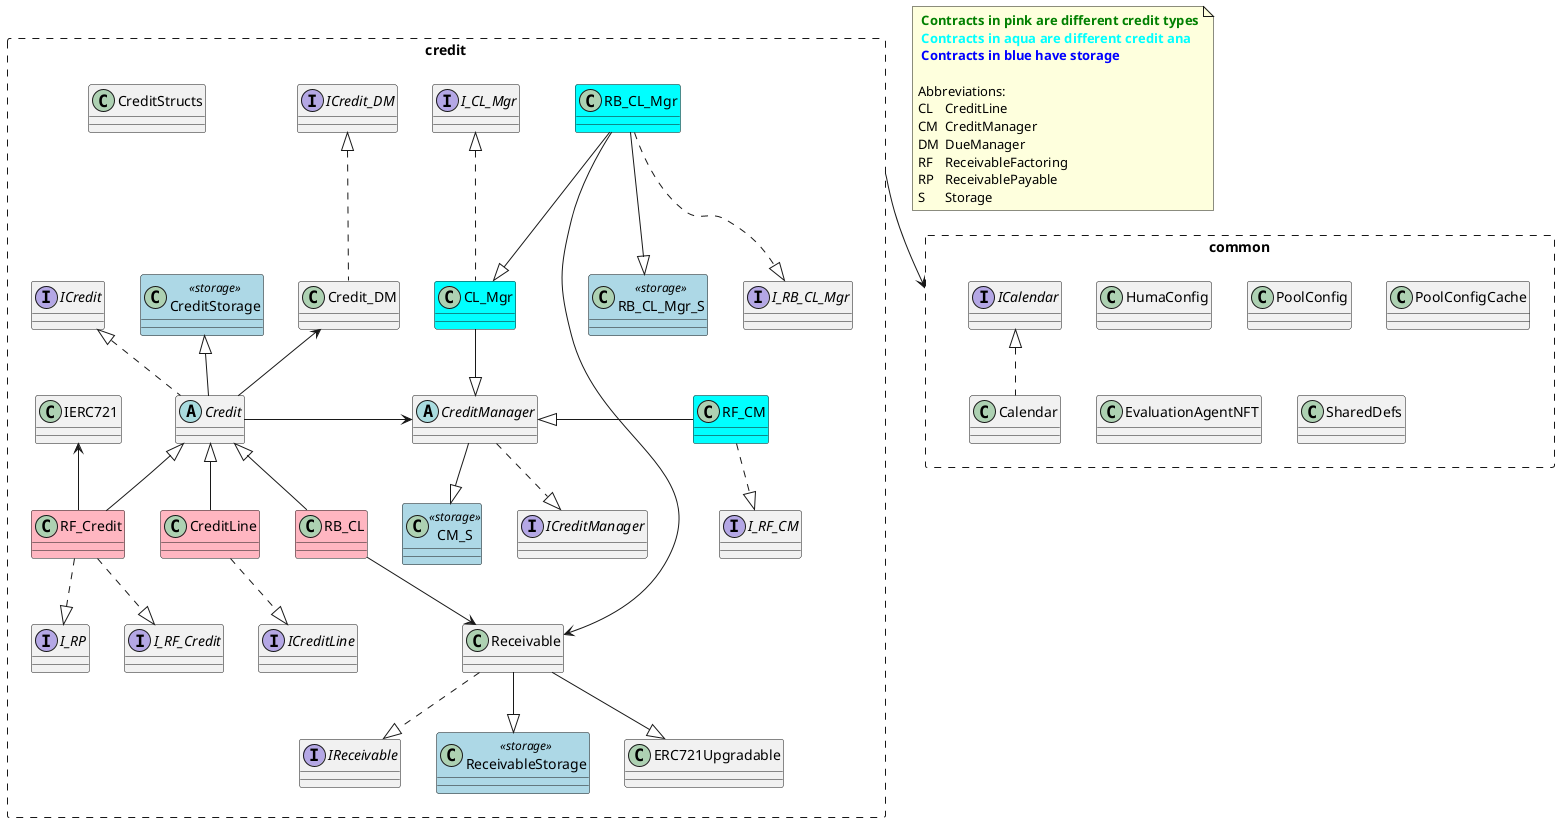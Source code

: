 @startuml
allowmixing

rectangle "common" #line.dashed {
  interface ICalendar
  class Calendar
  class HumaConfig
  class PoolConfig
  class PoolConfigCache
  class EvaluationAgentNFT
  class SharedDefs
  ICalendar <|.. Calendar
}


package credit <<Rectangle>> #line.dashed {
  interface I_CL_Mgr
  interface ICredit
  interface ICredit_DM
  interface ICreditLine
  interface ICreditManager
  interface IReceivable
  interface I_RB_CL_Mgr
  interface I_RF_Credit
  interface I_RP
  interface I_RF_CM

  class CL_Mgr #back:aqua
  abstract class Credit
  class Credit_DM
  class CreditLine #back:lightpink
  abstract class CreditManager
  class CM_S <<storage>> #back:lightblue
  class CreditStorage <<storage>> #back:lightblue
  class CreditStructs
  class Receivable
  class RB_CL #back:lightpink
  class RB_CL_Mgr #back:aqua
  class RB_CL_Mgr_S <<storage>> #back:lightblue
  class RF_Credit #back:lightpink
  class RF_CM #back:aqua
  class ReceivableStorage <<storage>> #back:lightblue


CL_Mgr .up.|> I_CL_Mgr
CL_Mgr --|> CreditManager

Credit .up.|> ICredit
Credit -up-|> CreditStorage

Credit_DM .up.|> ICredit_DM

CreditLine ..|> ICreditLine
CreditLine -up-|> Credit

CreditManager ..|> ICreditManager 
CreditManager --|> CM_S


Receivable ..|> IReceivable
Receivable --|> ReceivableStorage
Receivable --|> ERC721Upgradable
  
RB_CL -up-|> Credit

RB_CL_Mgr ..|> I_RB_CL_Mgr
RB_CL_Mgr --|> CL_Mgr
RB_CL_Mgr --|> RB_CL_Mgr_S

RF_Credit ..|> I_RF_Credit
RF_Credit ..|> I_RP
RF_Credit -up-|> Credit
RF_Credit -up-> IERC721

RF_CM -right-|> CreditManager

RF_CM ..|>I_RF_CM

Receivable <-up- RB_CL
Receivable <-up- RB_CL_Mgr

Credit -right-> CreditManager
Credit -up-> Credit_DM

}



note as NoteCredit
  <b><font color="green"> Contracts in pink are different credit types</b>
  <b><font color="aqua"> Contracts in aqua are different credit ana</b>
  <b><font color="blue"> Contracts in blue have storage</b>

  Abbreviations:
  CL\tCreditLine
  CM\tCreditManager 
  DM\tDueManager
  RF\tReceivableFactoring
  RP\tReceivablePayable
  S\tStorage
end note

credit --> common
@enduml